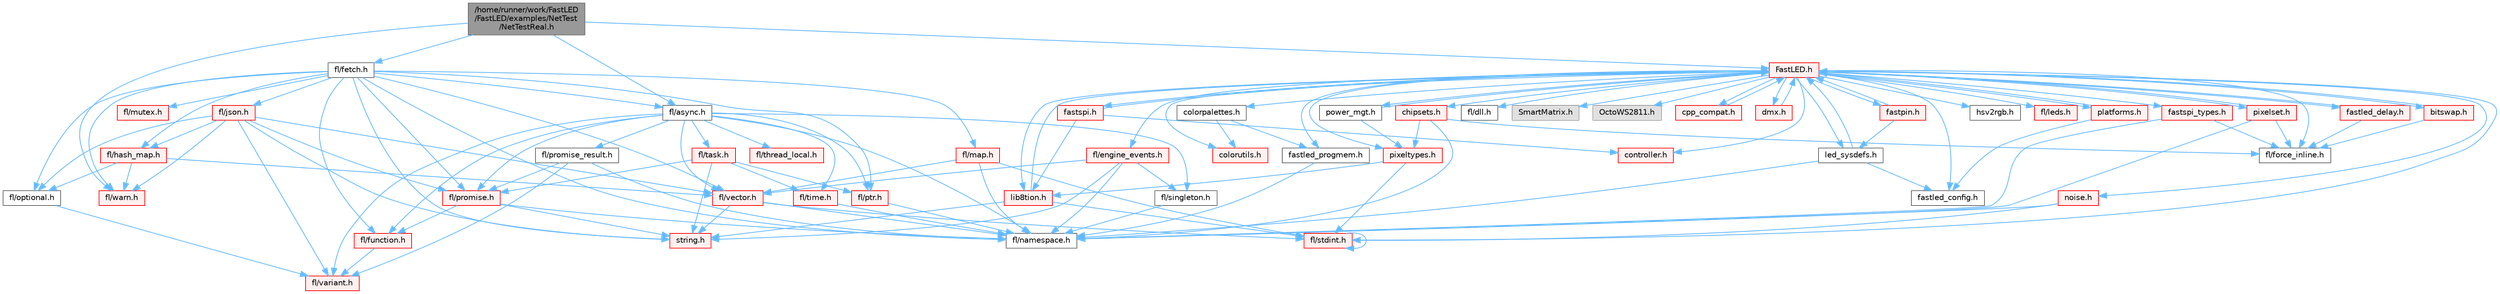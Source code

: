 digraph "/home/runner/work/FastLED/FastLED/examples/NetTest/NetTestReal.h"
{
 // INTERACTIVE_SVG=YES
 // LATEX_PDF_SIZE
  bgcolor="transparent";
  edge [fontname=Helvetica,fontsize=10,labelfontname=Helvetica,labelfontsize=10];
  node [fontname=Helvetica,fontsize=10,shape=box,height=0.2,width=0.4];
  Node1 [id="Node000001",label="/home/runner/work/FastLED\l/FastLED/examples/NetTest\l/NetTestReal.h",height=0.2,width=0.4,color="gray40", fillcolor="grey60", style="filled", fontcolor="black",tooltip=" "];
  Node1 -> Node2 [id="edge1_Node000001_Node000002",color="steelblue1",style="solid",tooltip=" "];
  Node2 [id="Node000002",label="fl/fetch.h",height=0.2,width=0.4,color="grey40", fillcolor="white", style="filled",URL="$d6/d6a/fetch_8h.html",tooltip="Unified HTTP fetch API for FastLED (cross-platform)"];
  Node2 -> Node3 [id="edge2_Node000002_Node000003",color="steelblue1",style="solid",tooltip=" "];
  Node3 [id="Node000003",label="fl/namespace.h",height=0.2,width=0.4,color="grey40", fillcolor="white", style="filled",URL="$df/d2a/namespace_8h.html",tooltip="Implements the FastLED namespace macros."];
  Node2 -> Node4 [id="edge3_Node000002_Node000004",color="steelblue1",style="solid",tooltip=" "];
  Node4 [id="Node000004",label="fl/promise.h",height=0.2,width=0.4,color="red", fillcolor="#FFF0F0", style="filled",URL="$d6/d17/promise_8h.html",tooltip="Promise-based fluent API for FastLED - standalone async primitives."];
  Node4 -> Node3 [id="edge4_Node000004_Node000003",color="steelblue1",style="solid",tooltip=" "];
  Node4 -> Node5 [id="edge5_Node000004_Node000005",color="steelblue1",style="solid",tooltip=" "];
  Node5 [id="Node000005",label="fl/function.h",height=0.2,width=0.4,color="red", fillcolor="#FFF0F0", style="filled",URL="$dd/d67/function_8h.html",tooltip=" "];
  Node5 -> Node26 [id="edge6_Node000005_Node000026",color="steelblue1",style="solid",tooltip=" "];
  Node26 [id="Node000026",label="fl/variant.h",height=0.2,width=0.4,color="red", fillcolor="#FFF0F0", style="filled",URL="$d6/d10/variant_8h.html",tooltip=" "];
  Node4 -> Node11 [id="edge7_Node000004_Node000011",color="steelblue1",style="solid",tooltip=" "];
  Node11 [id="Node000011",label="string.h",height=0.2,width=0.4,color="red", fillcolor="#FFF0F0", style="filled",URL="$da/d66/string_8h.html",tooltip=" "];
  Node2 -> Node11 [id="edge8_Node000002_Node000011",color="steelblue1",style="solid",tooltip=" "];
  Node2 -> Node29 [id="edge9_Node000002_Node000029",color="steelblue1",style="solid",tooltip=" "];
  Node29 [id="Node000029",label="fl/vector.h",height=0.2,width=0.4,color="red", fillcolor="#FFF0F0", style="filled",URL="$d6/d68/vector_8h.html",tooltip=" "];
  Node29 -> Node14 [id="edge10_Node000029_Node000014",color="steelblue1",style="solid",tooltip=" "];
  Node14 [id="Node000014",label="fl/stdint.h",height=0.2,width=0.4,color="red", fillcolor="#FFF0F0", style="filled",URL="$df/dd8/stdint_8h.html",tooltip=" "];
  Node14 -> Node14 [id="edge11_Node000014_Node000014",color="steelblue1",style="solid",tooltip=" "];
  Node29 -> Node11 [id="edge12_Node000029_Node000011",color="steelblue1",style="solid",tooltip=" "];
  Node29 -> Node3 [id="edge13_Node000029_Node000003",color="steelblue1",style="solid",tooltip=" "];
  Node2 -> Node53 [id="edge14_Node000002_Node000053",color="steelblue1",style="solid",tooltip=" "];
  Node53 [id="Node000053",label="fl/map.h",height=0.2,width=0.4,color="red", fillcolor="#FFF0F0", style="filled",URL="$dc/db7/map_8h.html",tooltip=" "];
  Node53 -> Node14 [id="edge15_Node000053_Node000014",color="steelblue1",style="solid",tooltip=" "];
  Node53 -> Node3 [id="edge16_Node000053_Node000003",color="steelblue1",style="solid",tooltip=" "];
  Node53 -> Node29 [id="edge17_Node000053_Node000029",color="steelblue1",style="solid",tooltip=" "];
  Node2 -> Node63 [id="edge18_Node000002_Node000063",color="steelblue1",style="solid",tooltip=" "];
  Node63 [id="Node000063",label="fl/hash_map.h",height=0.2,width=0.4,color="red", fillcolor="#FFF0F0", style="filled",URL="$d6/d13/hash__map_8h.html",tooltip=" "];
  Node63 -> Node25 [id="edge19_Node000063_Node000025",color="steelblue1",style="solid",tooltip=" "];
  Node25 [id="Node000025",label="fl/optional.h",height=0.2,width=0.4,color="grey40", fillcolor="white", style="filled",URL="$dc/d62/optional_8h.html",tooltip=" "];
  Node25 -> Node26 [id="edge20_Node000025_Node000026",color="steelblue1",style="solid",tooltip=" "];
  Node63 -> Node29 [id="edge21_Node000063_Node000029",color="steelblue1",style="solid",tooltip=" "];
  Node63 -> Node65 [id="edge22_Node000063_Node000065",color="steelblue1",style="solid",tooltip=" "];
  Node65 [id="Node000065",label="fl/warn.h",height=0.2,width=0.4,color="red", fillcolor="#FFF0F0", style="filled",URL="$de/d77/warn_8h.html",tooltip=" "];
  Node2 -> Node25 [id="edge23_Node000002_Node000025",color="steelblue1",style="solid",tooltip=" "];
  Node2 -> Node5 [id="edge24_Node000002_Node000005",color="steelblue1",style="solid",tooltip=" "];
  Node2 -> Node7 [id="edge25_Node000002_Node000007",color="steelblue1",style="solid",tooltip=" "];
  Node7 [id="Node000007",label="fl/ptr.h",height=0.2,width=0.4,color="red", fillcolor="#FFF0F0", style="filled",URL="$dd/d98/ptr_8h.html",tooltip=" "];
  Node7 -> Node3 [id="edge26_Node000007_Node000003",color="steelblue1",style="solid",tooltip=" "];
  Node2 -> Node77 [id="edge27_Node000002_Node000077",color="steelblue1",style="solid",tooltip=" "];
  Node77 [id="Node000077",label="fl/async.h",height=0.2,width=0.4,color="grey40", fillcolor="white", style="filled",URL="$df/d4c/src_2fl_2async_8h.html",tooltip="Generic asynchronous task management for FastLED."];
  Node77 -> Node3 [id="edge28_Node000077_Node000003",color="steelblue1",style="solid",tooltip=" "];
  Node77 -> Node29 [id="edge29_Node000077_Node000029",color="steelblue1",style="solid",tooltip=" "];
  Node77 -> Node5 [id="edge30_Node000077_Node000005",color="steelblue1",style="solid",tooltip=" "];
  Node77 -> Node7 [id="edge31_Node000077_Node000007",color="steelblue1",style="solid",tooltip=" "];
  Node77 -> Node26 [id="edge32_Node000077_Node000026",color="steelblue1",style="solid",tooltip=" "];
  Node77 -> Node4 [id="edge33_Node000077_Node000004",color="steelblue1",style="solid",tooltip=" "];
  Node77 -> Node78 [id="edge34_Node000077_Node000078",color="steelblue1",style="solid",tooltip=" "];
  Node78 [id="Node000078",label="fl/promise_result.h",height=0.2,width=0.4,color="grey40", fillcolor="white", style="filled",URL="$d7/d93/promise__result_8h.html",tooltip="Result type for promise operations with ok() semantics."];
  Node78 -> Node3 [id="edge35_Node000078_Node000003",color="steelblue1",style="solid",tooltip=" "];
  Node78 -> Node26 [id="edge36_Node000078_Node000026",color="steelblue1",style="solid",tooltip=" "];
  Node78 -> Node4 [id="edge37_Node000078_Node000004",color="steelblue1",style="solid",tooltip=" "];
  Node77 -> Node79 [id="edge38_Node000077_Node000079",color="steelblue1",style="solid",tooltip=" "];
  Node79 [id="Node000079",label="fl/singleton.h",height=0.2,width=0.4,color="grey40", fillcolor="white", style="filled",URL="$d4/d0b/singleton_8h.html",tooltip=" "];
  Node79 -> Node3 [id="edge39_Node000079_Node000003",color="steelblue1",style="solid",tooltip=" "];
  Node77 -> Node80 [id="edge40_Node000077_Node000080",color="steelblue1",style="solid",tooltip=" "];
  Node80 [id="Node000080",label="fl/thread_local.h",height=0.2,width=0.4,color="red", fillcolor="#FFF0F0", style="filled",URL="$d8/d7a/thread__local_8h.html",tooltip=" "];
  Node77 -> Node81 [id="edge41_Node000077_Node000081",color="steelblue1",style="solid",tooltip=" "];
  Node81 [id="Node000081",label="fl/task.h",height=0.2,width=0.4,color="red", fillcolor="#FFF0F0", style="filled",URL="$db/da4/task_8h.html",tooltip=" "];
  Node81 -> Node11 [id="edge42_Node000081_Node000011",color="steelblue1",style="solid",tooltip=" "];
  Node81 -> Node4 [id="edge43_Node000081_Node000004",color="steelblue1",style="solid",tooltip=" "];
  Node81 -> Node84 [id="edge44_Node000081_Node000084",color="steelblue1",style="solid",tooltip=" "];
  Node84 [id="Node000084",label="fl/time.h",height=0.2,width=0.4,color="red", fillcolor="#FFF0F0", style="filled",URL="$dd/d9a/fl_2time_8h.html",tooltip="Universal timing functions for FastLED."];
  Node84 -> Node3 [id="edge45_Node000084_Node000003",color="steelblue1",style="solid",tooltip=" "];
  Node81 -> Node7 [id="edge46_Node000081_Node000007",color="steelblue1",style="solid",tooltip=" "];
  Node77 -> Node84 [id="edge47_Node000077_Node000084",color="steelblue1",style="solid",tooltip=" "];
  Node2 -> Node85 [id="edge48_Node000002_Node000085",color="steelblue1",style="solid",tooltip=" "];
  Node85 [id="Node000085",label="fl/mutex.h",height=0.2,width=0.4,color="red", fillcolor="#FFF0F0", style="filled",URL="$d0/df8/mutex_8h.html",tooltip=" "];
  Node2 -> Node65 [id="edge49_Node000002_Node000065",color="steelblue1",style="solid",tooltip=" "];
  Node2 -> Node86 [id="edge50_Node000002_Node000086",color="steelblue1",style="solid",tooltip=" "];
  Node86 [id="Node000086",label="fl/json.h",height=0.2,width=0.4,color="red", fillcolor="#FFF0F0", style="filled",URL="$d7/d91/fl_2json_8h.html",tooltip="FastLED's Elegant JSON Library: fl::Json"];
  Node86 -> Node11 [id="edge51_Node000086_Node000011",color="steelblue1",style="solid",tooltip=" "];
  Node86 -> Node29 [id="edge52_Node000086_Node000029",color="steelblue1",style="solid",tooltip=" "];
  Node86 -> Node63 [id="edge53_Node000086_Node000063",color="steelblue1",style="solid",tooltip=" "];
  Node86 -> Node26 [id="edge54_Node000086_Node000026",color="steelblue1",style="solid",tooltip=" "];
  Node86 -> Node25 [id="edge55_Node000086_Node000025",color="steelblue1",style="solid",tooltip=" "];
  Node86 -> Node4 [id="edge56_Node000086_Node000004",color="steelblue1",style="solid",tooltip=" "];
  Node86 -> Node65 [id="edge57_Node000086_Node000065",color="steelblue1",style="solid",tooltip=" "];
  Node1 -> Node65 [id="edge58_Node000001_Node000065",color="steelblue1",style="solid",tooltip=" "];
  Node1 -> Node77 [id="edge59_Node000001_Node000077",color="steelblue1",style="solid",tooltip=" "];
  Node1 -> Node87 [id="edge60_Node000001_Node000087",color="steelblue1",style="solid",tooltip=" "];
  Node87 [id="Node000087",label="FastLED.h",height=0.2,width=0.4,color="red", fillcolor="#FFF0F0", style="filled",URL="$db/d97/_fast_l_e_d_8h.html",tooltip="central include file for FastLED, defines the CFastLED class/object"];
  Node87 -> Node14 [id="edge61_Node000087_Node000014",color="steelblue1",style="solid",tooltip=" "];
  Node87 -> Node88 [id="edge62_Node000087_Node000088",color="steelblue1",style="solid",tooltip=" "];
  Node88 [id="Node000088",label="fl/dll.h",height=0.2,width=0.4,color="grey40", fillcolor="white", style="filled",URL="$d3/d4b/dll_8h.html",tooltip="FastLED dynamic library interface - lightweight header for external callers."];
  Node87 -> Node89 [id="edge63_Node000087_Node000089",color="steelblue1",style="solid",tooltip=" "];
  Node89 [id="Node000089",label="SmartMatrix.h",height=0.2,width=0.4,color="grey60", fillcolor="#E0E0E0", style="filled",tooltip=" "];
  Node87 -> Node90 [id="edge64_Node000087_Node000090",color="steelblue1",style="solid",tooltip=" "];
  Node90 [id="Node000090",label="OctoWS2811.h",height=0.2,width=0.4,color="grey60", fillcolor="#E0E0E0", style="filled",tooltip=" "];
  Node87 -> Node20 [id="edge65_Node000087_Node000020",color="steelblue1",style="solid",tooltip=" "];
  Node20 [id="Node000020",label="fl/force_inline.h",height=0.2,width=0.4,color="grey40", fillcolor="white", style="filled",URL="$d4/d64/force__inline_8h.html",tooltip=" "];
  Node87 -> Node91 [id="edge66_Node000087_Node000091",color="steelblue1",style="solid",tooltip=" "];
  Node91 [id="Node000091",label="cpp_compat.h",height=0.2,width=0.4,color="red", fillcolor="#FFF0F0", style="filled",URL="$d9/d13/cpp__compat_8h.html",tooltip="Compatibility functions based on C++ version."];
  Node91 -> Node87 [id="edge67_Node000091_Node000087",color="steelblue1",style="solid",tooltip=" "];
  Node87 -> Node93 [id="edge68_Node000087_Node000093",color="steelblue1",style="solid",tooltip=" "];
  Node93 [id="Node000093",label="fastled_config.h",height=0.2,width=0.4,color="grey40", fillcolor="white", style="filled",URL="$d5/d11/fastled__config_8h.html",tooltip="Contains definitions that can be used to configure FastLED at compile time."];
  Node87 -> Node94 [id="edge69_Node000087_Node000094",color="steelblue1",style="solid",tooltip=" "];
  Node94 [id="Node000094",label="led_sysdefs.h",height=0.2,width=0.4,color="grey40", fillcolor="white", style="filled",URL="$d9/d3e/led__sysdefs_8h.html",tooltip="Determines which platform system definitions to include."];
  Node94 -> Node87 [id="edge70_Node000094_Node000087",color="steelblue1",style="solid",tooltip=" "];
  Node94 -> Node93 [id="edge71_Node000094_Node000093",color="steelblue1",style="solid",tooltip=" "];
  Node94 -> Node3 [id="edge72_Node000094_Node000003",color="steelblue1",style="solid",tooltip=" "];
  Node87 -> Node95 [id="edge73_Node000087_Node000095",color="steelblue1",style="solid",tooltip=" "];
  Node95 [id="Node000095",label="fastled_delay.h",height=0.2,width=0.4,color="red", fillcolor="#FFF0F0", style="filled",URL="$d0/da8/fastled__delay_8h.html",tooltip="Utility functions and classes for managing delay cycles."];
  Node95 -> Node87 [id="edge74_Node000095_Node000087",color="steelblue1",style="solid",tooltip=" "];
  Node95 -> Node20 [id="edge75_Node000095_Node000020",color="steelblue1",style="solid",tooltip=" "];
  Node87 -> Node97 [id="edge76_Node000087_Node000097",color="steelblue1",style="solid",tooltip=" "];
  Node97 [id="Node000097",label="bitswap.h",height=0.2,width=0.4,color="red", fillcolor="#FFF0F0", style="filled",URL="$de/ded/bitswap_8h.html",tooltip="Functions for doing a rotation of bits/bytes used by parallel output."];
  Node97 -> Node87 [id="edge77_Node000097_Node000087",color="steelblue1",style="solid",tooltip=" "];
  Node97 -> Node20 [id="edge78_Node000097_Node000020",color="steelblue1",style="solid",tooltip=" "];
  Node87 -> Node98 [id="edge79_Node000087_Node000098",color="steelblue1",style="solid",tooltip=" "];
  Node98 [id="Node000098",label="controller.h",height=0.2,width=0.4,color="red", fillcolor="#FFF0F0", style="filled",URL="$d2/dd9/controller_8h.html",tooltip="deprecated: base definitions used by led controllers for writing out led data"];
  Node87 -> Node126 [id="edge80_Node000087_Node000126",color="steelblue1",style="solid",tooltip=" "];
  Node126 [id="Node000126",label="fastpin.h",height=0.2,width=0.4,color="red", fillcolor="#FFF0F0", style="filled",URL="$db/d65/fastpin_8h.html",tooltip="Class base definitions for defining fast pin access."];
  Node126 -> Node87 [id="edge81_Node000126_Node000087",color="steelblue1",style="solid",tooltip=" "];
  Node126 -> Node94 [id="edge82_Node000126_Node000094",color="steelblue1",style="solid",tooltip=" "];
  Node87 -> Node127 [id="edge83_Node000087_Node000127",color="steelblue1",style="solid",tooltip=" "];
  Node127 [id="Node000127",label="fastspi_types.h",height=0.2,width=0.4,color="red", fillcolor="#FFF0F0", style="filled",URL="$d2/ddb/fastspi__types_8h.html",tooltip="Data types and constants used by SPI interfaces."];
  Node127 -> Node20 [id="edge84_Node000127_Node000020",color="steelblue1",style="solid",tooltip=" "];
  Node127 -> Node3 [id="edge85_Node000127_Node000003",color="steelblue1",style="solid",tooltip=" "];
  Node87 -> Node128 [id="edge86_Node000087_Node000128",color="steelblue1",style="solid",tooltip=" "];
  Node128 [id="Node000128",label="dmx.h",height=0.2,width=0.4,color="red", fillcolor="#FFF0F0", style="filled",URL="$d3/de1/dmx_8h.html",tooltip="Defines the DMX512-based LED controllers."];
  Node128 -> Node87 [id="edge87_Node000128_Node000087",color="steelblue1",style="solid",tooltip=" "];
  Node87 -> Node131 [id="edge88_Node000087_Node000131",color="steelblue1",style="solid",tooltip=" "];
  Node131 [id="Node000131",label="platforms.h",height=0.2,width=0.4,color="red", fillcolor="#FFF0F0", style="filled",URL="$da/dc9/platforms_8h.html",tooltip="Determines which platforms headers to include."];
  Node131 -> Node87 [id="edge89_Node000131_Node000087",color="steelblue1",style="solid",tooltip=" "];
  Node131 -> Node93 [id="edge90_Node000131_Node000093",color="steelblue1",style="solid",tooltip=" "];
  Node87 -> Node75 [id="edge91_Node000087_Node000075",color="steelblue1",style="solid",tooltip=" "];
  Node75 [id="Node000075",label="fastled_progmem.h",height=0.2,width=0.4,color="grey40", fillcolor="white", style="filled",URL="$df/dab/fastled__progmem_8h.html",tooltip="Wrapper definitions to allow seamless use of PROGMEM in environments that have it."];
  Node75 -> Node3 [id="edge92_Node000075_Node000003",color="steelblue1",style="solid",tooltip=" "];
  Node87 -> Node101 [id="edge93_Node000087_Node000101",color="steelblue1",style="solid",tooltip=" "];
  Node101 [id="Node000101",label="lib8tion.h",height=0.2,width=0.4,color="red", fillcolor="#FFF0F0", style="filled",URL="$df/da5/lib8tion_8h.html",tooltip="Fast, efficient 8-bit math functions specifically designed for high-performance LED programming."];
  Node101 -> Node87 [id="edge94_Node000101_Node000087",color="steelblue1",style="solid",tooltip=" "];
  Node101 -> Node14 [id="edge95_Node000101_Node000014",color="steelblue1",style="solid",tooltip=" "];
  Node101 -> Node11 [id="edge96_Node000101_Node000011",color="steelblue1",style="solid",tooltip=" "];
  Node87 -> Node100 [id="edge97_Node000087_Node000100",color="steelblue1",style="solid",tooltip=" "];
  Node100 [id="Node000100",label="pixeltypes.h",height=0.2,width=0.4,color="red", fillcolor="#FFF0F0", style="filled",URL="$d2/dba/pixeltypes_8h.html",tooltip="Includes defintions for RGB and HSV pixels."];
  Node100 -> Node14 [id="edge98_Node000100_Node000014",color="steelblue1",style="solid",tooltip=" "];
  Node100 -> Node101 [id="edge99_Node000100_Node000101",color="steelblue1",style="solid",tooltip=" "];
  Node87 -> Node73 [id="edge100_Node000087_Node000073",color="steelblue1",style="solid",tooltip=" "];
  Node73 [id="Node000073",label="hsv2rgb.h",height=0.2,width=0.4,color="grey40", fillcolor="white", style="filled",URL="$de/d9a/hsv2rgb_8h.html",tooltip="Functions to convert from the HSV colorspace to the RGB colorspace."];
  Node87 -> Node133 [id="edge101_Node000087_Node000133",color="steelblue1",style="solid",tooltip=" "];
  Node133 [id="Node000133",label="colorutils.h",height=0.2,width=0.4,color="red", fillcolor="#FFF0F0", style="filled",URL="$d1/dfb/colorutils_8h.html",tooltip=" "];
  Node87 -> Node138 [id="edge102_Node000087_Node000138",color="steelblue1",style="solid",tooltip=" "];
  Node138 [id="Node000138",label="pixelset.h",height=0.2,width=0.4,color="red", fillcolor="#FFF0F0", style="filled",URL="$d4/d46/pixelset_8h.html",tooltip="Declares classes for managing logical groups of LEDs."];
  Node138 -> Node20 [id="edge103_Node000138_Node000020",color="steelblue1",style="solid",tooltip=" "];
  Node138 -> Node3 [id="edge104_Node000138_Node000003",color="steelblue1",style="solid",tooltip=" "];
  Node138 -> Node87 [id="edge105_Node000138_Node000087",color="steelblue1",style="solid",tooltip=" "];
  Node87 -> Node139 [id="edge106_Node000087_Node000139",color="steelblue1",style="solid",tooltip=" "];
  Node139 [id="Node000139",label="colorpalettes.h",height=0.2,width=0.4,color="grey40", fillcolor="white", style="filled",URL="$dc/dcc/colorpalettes_8h.html",tooltip="Declarations for the predefined color palettes supplied by FastLED."];
  Node139 -> Node133 [id="edge107_Node000139_Node000133",color="steelblue1",style="solid",tooltip=" "];
  Node139 -> Node75 [id="edge108_Node000139_Node000075",color="steelblue1",style="solid",tooltip=" "];
  Node87 -> Node140 [id="edge109_Node000087_Node000140",color="steelblue1",style="solid",tooltip=" "];
  Node140 [id="Node000140",label="noise.h",height=0.2,width=0.4,color="red", fillcolor="#FFF0F0", style="filled",URL="$d1/d31/noise_8h.html",tooltip="Functions to generate and fill arrays with noise."];
  Node140 -> Node14 [id="edge110_Node000140_Node000014",color="steelblue1",style="solid",tooltip=" "];
  Node140 -> Node3 [id="edge111_Node000140_Node000003",color="steelblue1",style="solid",tooltip=" "];
  Node87 -> Node141 [id="edge112_Node000087_Node000141",color="steelblue1",style="solid",tooltip=" "];
  Node141 [id="Node000141",label="power_mgt.h",height=0.2,width=0.4,color="grey40", fillcolor="white", style="filled",URL="$dc/d5b/power__mgt_8h.html",tooltip="Functions to limit the power used by FastLED."];
  Node141 -> Node87 [id="edge113_Node000141_Node000087",color="steelblue1",style="solid",tooltip=" "];
  Node141 -> Node100 [id="edge114_Node000141_Node000100",color="steelblue1",style="solid",tooltip=" "];
  Node87 -> Node142 [id="edge115_Node000087_Node000142",color="steelblue1",style="solid",tooltip=" "];
  Node142 [id="Node000142",label="fastspi.h",height=0.2,width=0.4,color="red", fillcolor="#FFF0F0", style="filled",URL="$d6/ddc/fastspi_8h.html",tooltip="Serial peripheral interface (SPI) definitions per platform."];
  Node142 -> Node87 [id="edge116_Node000142_Node000087",color="steelblue1",style="solid",tooltip=" "];
  Node142 -> Node98 [id="edge117_Node000142_Node000098",color="steelblue1",style="solid",tooltip=" "];
  Node142 -> Node101 [id="edge118_Node000142_Node000101",color="steelblue1",style="solid",tooltip=" "];
  Node87 -> Node144 [id="edge119_Node000087_Node000144",color="steelblue1",style="solid",tooltip=" "];
  Node144 [id="Node000144",label="chipsets.h",height=0.2,width=0.4,color="red", fillcolor="#FFF0F0", style="filled",URL="$db/d66/chipsets_8h.html",tooltip="Contains the bulk of the definitions for the various LED chipsets supported."];
  Node144 -> Node100 [id="edge120_Node000144_Node000100",color="steelblue1",style="solid",tooltip=" "];
  Node144 -> Node20 [id="edge121_Node000144_Node000020",color="steelblue1",style="solid",tooltip=" "];
  Node144 -> Node3 [id="edge122_Node000144_Node000003",color="steelblue1",style="solid",tooltip=" "];
  Node87 -> Node120 [id="edge123_Node000087_Node000120",color="steelblue1",style="solid",tooltip=" "];
  Node120 [id="Node000120",label="fl/engine_events.h",height=0.2,width=0.4,color="red", fillcolor="#FFF0F0", style="filled",URL="$db/dc0/engine__events_8h.html",tooltip=" "];
  Node120 -> Node3 [id="edge124_Node000120_Node000003",color="steelblue1",style="solid",tooltip=" "];
  Node120 -> Node79 [id="edge125_Node000120_Node000079",color="steelblue1",style="solid",tooltip=" "];
  Node120 -> Node29 [id="edge126_Node000120_Node000029",color="steelblue1",style="solid",tooltip=" "];
  Node120 -> Node11 [id="edge127_Node000120_Node000011",color="steelblue1",style="solid",tooltip=" "];
  Node87 -> Node146 [id="edge128_Node000087_Node000146",color="steelblue1",style="solid",tooltip=" "];
  Node146 [id="Node000146",label="fl/leds.h",height=0.2,width=0.4,color="red", fillcolor="#FFF0F0", style="filled",URL="$da/d78/leds_8h.html",tooltip=" "];
}
